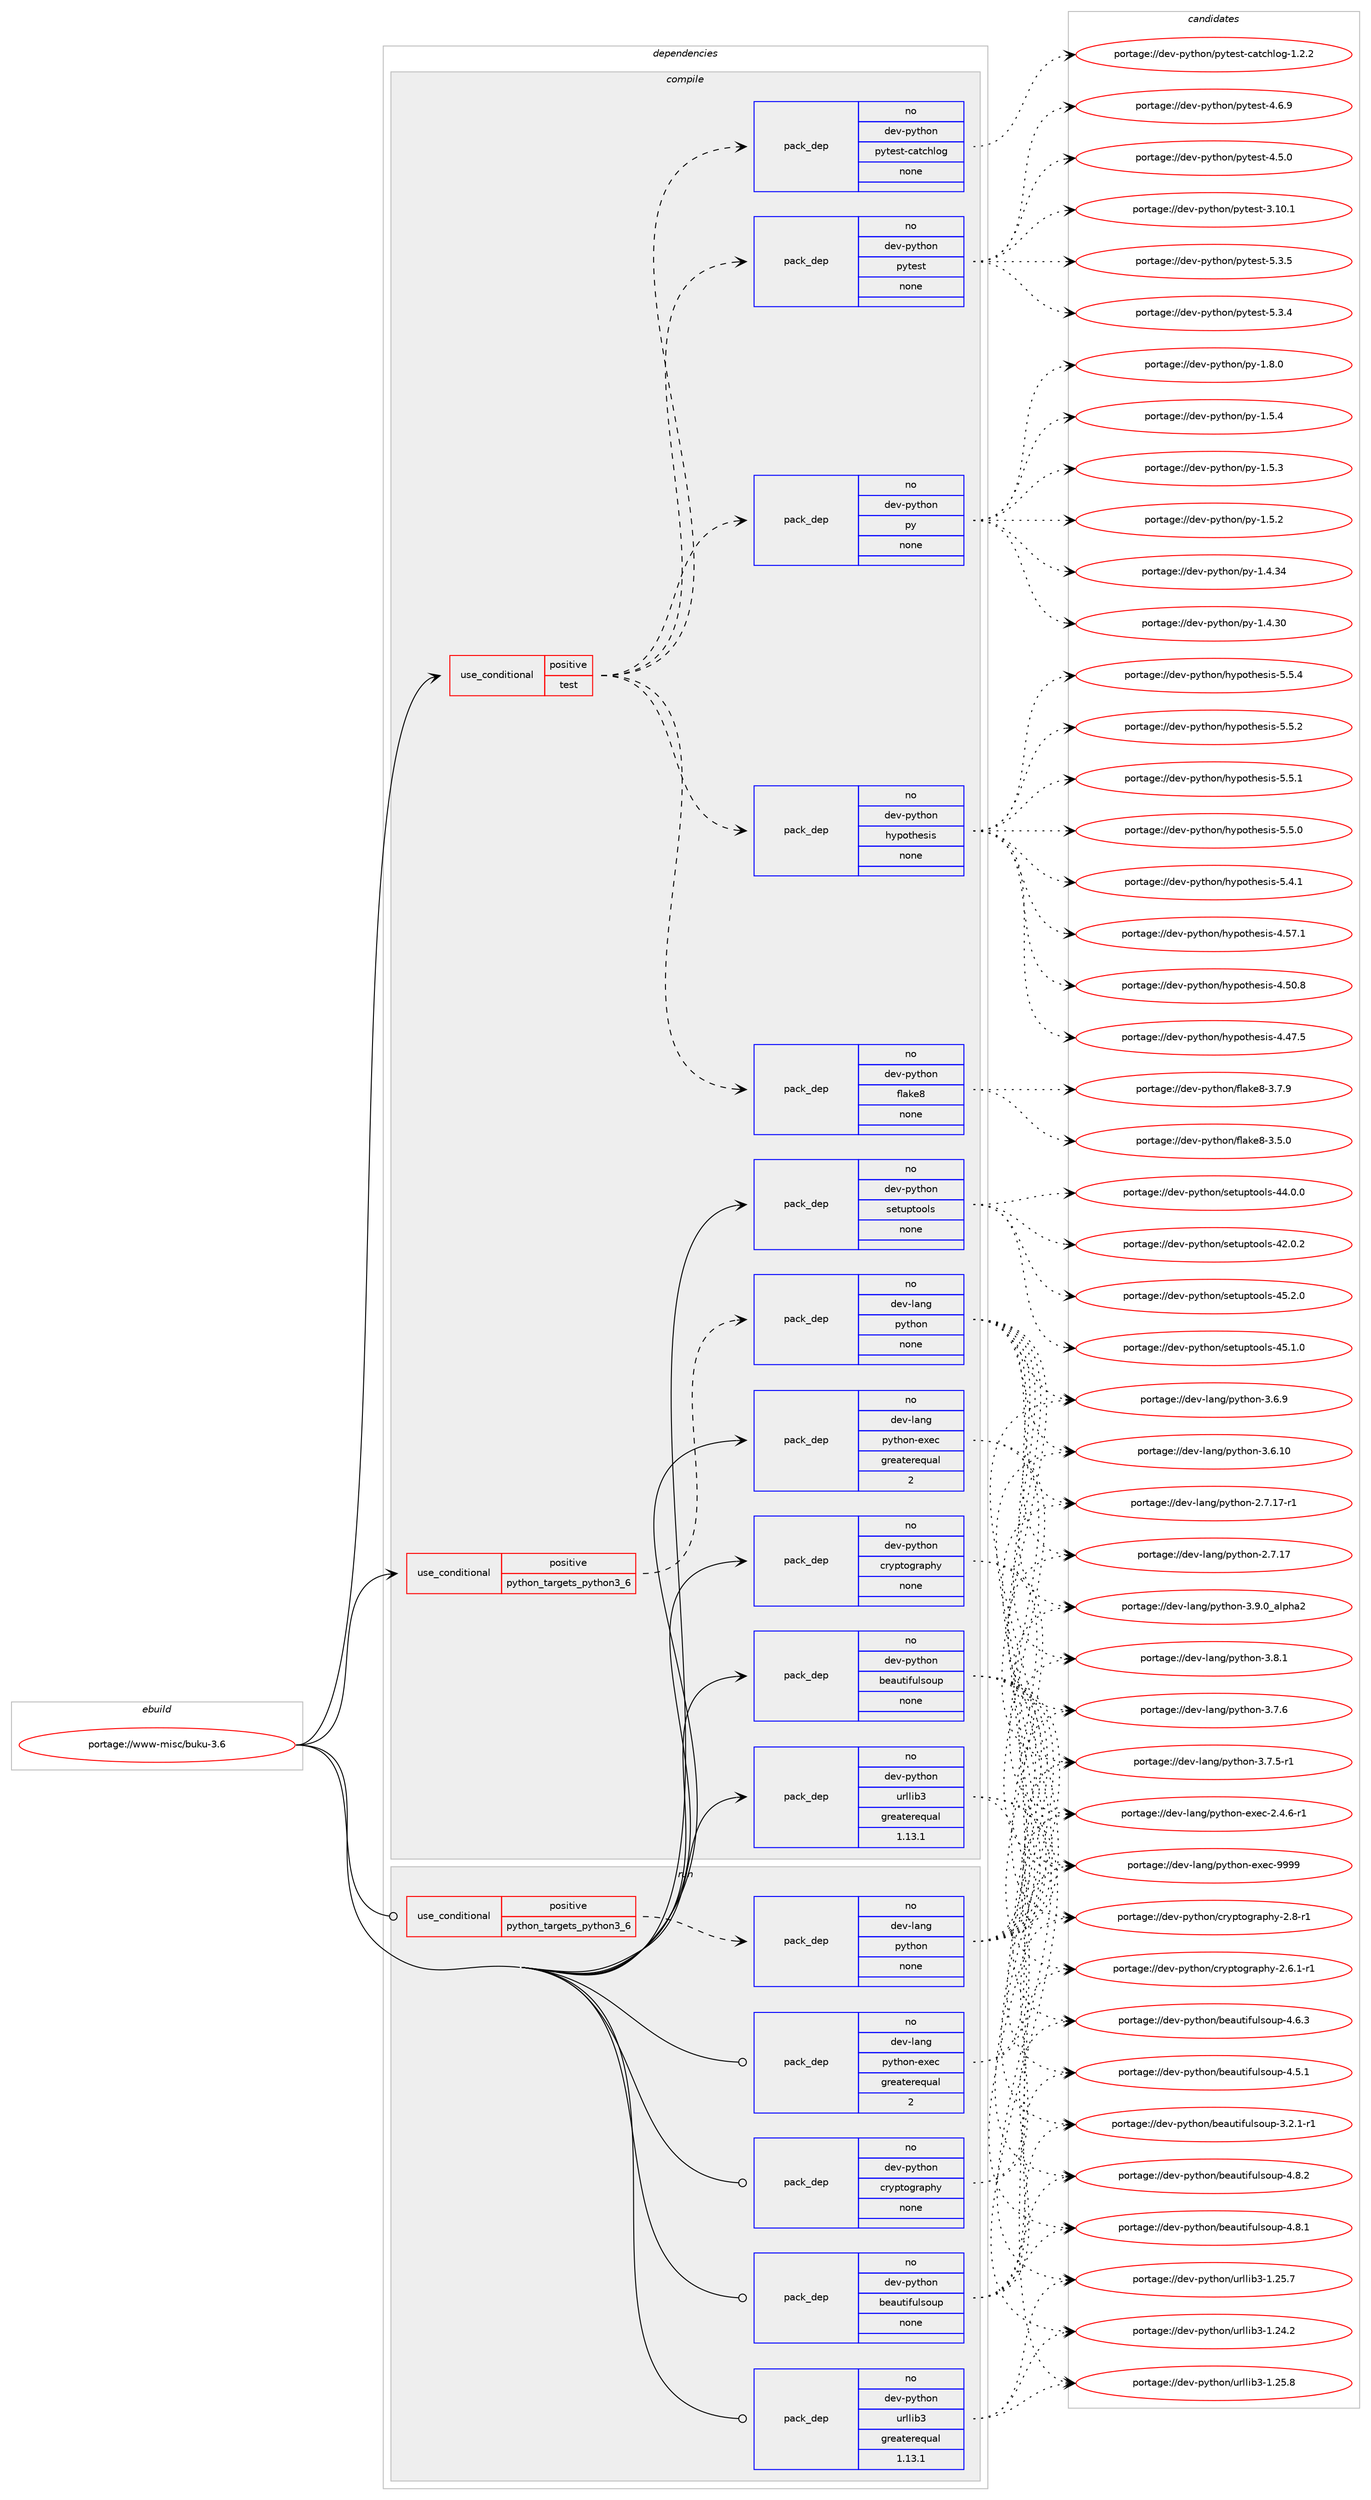 digraph prolog {

# *************
# Graph options
# *************

newrank=true;
concentrate=true;
compound=true;
graph [rankdir=LR,fontname=Helvetica,fontsize=10,ranksep=1.5];#, ranksep=2.5, nodesep=0.2];
edge  [arrowhead=vee];
node  [fontname=Helvetica,fontsize=10];

# **********
# The ebuild
# **********

subgraph cluster_leftcol {
color=gray;
rank=same;
label=<<i>ebuild</i>>;
id [label="portage://www-misc/buku-3.6", color=red, width=4, href="../www-misc/buku-3.6.svg"];
}

# ****************
# The dependencies
# ****************

subgraph cluster_midcol {
color=gray;
label=<<i>dependencies</i>>;
subgraph cluster_compile {
fillcolor="#eeeeee";
style=filled;
label=<<i>compile</i>>;
subgraph cond4511 {
dependency27005 [label=<<TABLE BORDER="0" CELLBORDER="1" CELLSPACING="0" CELLPADDING="4"><TR><TD ROWSPAN="3" CELLPADDING="10">use_conditional</TD></TR><TR><TD>positive</TD></TR><TR><TD>python_targets_python3_6</TD></TR></TABLE>>, shape=none, color=red];
subgraph pack21989 {
dependency27006 [label=<<TABLE BORDER="0" CELLBORDER="1" CELLSPACING="0" CELLPADDING="4" WIDTH="220"><TR><TD ROWSPAN="6" CELLPADDING="30">pack_dep</TD></TR><TR><TD WIDTH="110">no</TD></TR><TR><TD>dev-lang</TD></TR><TR><TD>python</TD></TR><TR><TD>none</TD></TR><TR><TD></TD></TR></TABLE>>, shape=none, color=blue];
}
dependency27005:e -> dependency27006:w [weight=20,style="dashed",arrowhead="vee"];
}
id:e -> dependency27005:w [weight=20,style="solid",arrowhead="vee"];
subgraph cond4512 {
dependency27007 [label=<<TABLE BORDER="0" CELLBORDER="1" CELLSPACING="0" CELLPADDING="4"><TR><TD ROWSPAN="3" CELLPADDING="10">use_conditional</TD></TR><TR><TD>positive</TD></TR><TR><TD>test</TD></TR></TABLE>>, shape=none, color=red];
subgraph pack21990 {
dependency27008 [label=<<TABLE BORDER="0" CELLBORDER="1" CELLSPACING="0" CELLPADDING="4" WIDTH="220"><TR><TD ROWSPAN="6" CELLPADDING="30">pack_dep</TD></TR><TR><TD WIDTH="110">no</TD></TR><TR><TD>dev-python</TD></TR><TR><TD>flake8</TD></TR><TR><TD>none</TD></TR><TR><TD></TD></TR></TABLE>>, shape=none, color=blue];
}
dependency27007:e -> dependency27008:w [weight=20,style="dashed",arrowhead="vee"];
subgraph pack21991 {
dependency27009 [label=<<TABLE BORDER="0" CELLBORDER="1" CELLSPACING="0" CELLPADDING="4" WIDTH="220"><TR><TD ROWSPAN="6" CELLPADDING="30">pack_dep</TD></TR><TR><TD WIDTH="110">no</TD></TR><TR><TD>dev-python</TD></TR><TR><TD>hypothesis</TD></TR><TR><TD>none</TD></TR><TR><TD></TD></TR></TABLE>>, shape=none, color=blue];
}
dependency27007:e -> dependency27009:w [weight=20,style="dashed",arrowhead="vee"];
subgraph pack21992 {
dependency27010 [label=<<TABLE BORDER="0" CELLBORDER="1" CELLSPACING="0" CELLPADDING="4" WIDTH="220"><TR><TD ROWSPAN="6" CELLPADDING="30">pack_dep</TD></TR><TR><TD WIDTH="110">no</TD></TR><TR><TD>dev-python</TD></TR><TR><TD>py</TD></TR><TR><TD>none</TD></TR><TR><TD></TD></TR></TABLE>>, shape=none, color=blue];
}
dependency27007:e -> dependency27010:w [weight=20,style="dashed",arrowhead="vee"];
subgraph pack21993 {
dependency27011 [label=<<TABLE BORDER="0" CELLBORDER="1" CELLSPACING="0" CELLPADDING="4" WIDTH="220"><TR><TD ROWSPAN="6" CELLPADDING="30">pack_dep</TD></TR><TR><TD WIDTH="110">no</TD></TR><TR><TD>dev-python</TD></TR><TR><TD>pytest</TD></TR><TR><TD>none</TD></TR><TR><TD></TD></TR></TABLE>>, shape=none, color=blue];
}
dependency27007:e -> dependency27011:w [weight=20,style="dashed",arrowhead="vee"];
subgraph pack21994 {
dependency27012 [label=<<TABLE BORDER="0" CELLBORDER="1" CELLSPACING="0" CELLPADDING="4" WIDTH="220"><TR><TD ROWSPAN="6" CELLPADDING="30">pack_dep</TD></TR><TR><TD WIDTH="110">no</TD></TR><TR><TD>dev-python</TD></TR><TR><TD>pytest-catchlog</TD></TR><TR><TD>none</TD></TR><TR><TD></TD></TR></TABLE>>, shape=none, color=blue];
}
dependency27007:e -> dependency27012:w [weight=20,style="dashed",arrowhead="vee"];
}
id:e -> dependency27007:w [weight=20,style="solid",arrowhead="vee"];
subgraph pack21995 {
dependency27013 [label=<<TABLE BORDER="0" CELLBORDER="1" CELLSPACING="0" CELLPADDING="4" WIDTH="220"><TR><TD ROWSPAN="6" CELLPADDING="30">pack_dep</TD></TR><TR><TD WIDTH="110">no</TD></TR><TR><TD>dev-lang</TD></TR><TR><TD>python-exec</TD></TR><TR><TD>greaterequal</TD></TR><TR><TD>2</TD></TR></TABLE>>, shape=none, color=blue];
}
id:e -> dependency27013:w [weight=20,style="solid",arrowhead="vee"];
subgraph pack21996 {
dependency27014 [label=<<TABLE BORDER="0" CELLBORDER="1" CELLSPACING="0" CELLPADDING="4" WIDTH="220"><TR><TD ROWSPAN="6" CELLPADDING="30">pack_dep</TD></TR><TR><TD WIDTH="110">no</TD></TR><TR><TD>dev-python</TD></TR><TR><TD>beautifulsoup</TD></TR><TR><TD>none</TD></TR><TR><TD></TD></TR></TABLE>>, shape=none, color=blue];
}
id:e -> dependency27014:w [weight=20,style="solid",arrowhead="vee"];
subgraph pack21997 {
dependency27015 [label=<<TABLE BORDER="0" CELLBORDER="1" CELLSPACING="0" CELLPADDING="4" WIDTH="220"><TR><TD ROWSPAN="6" CELLPADDING="30">pack_dep</TD></TR><TR><TD WIDTH="110">no</TD></TR><TR><TD>dev-python</TD></TR><TR><TD>cryptography</TD></TR><TR><TD>none</TD></TR><TR><TD></TD></TR></TABLE>>, shape=none, color=blue];
}
id:e -> dependency27015:w [weight=20,style="solid",arrowhead="vee"];
subgraph pack21998 {
dependency27016 [label=<<TABLE BORDER="0" CELLBORDER="1" CELLSPACING="0" CELLPADDING="4" WIDTH="220"><TR><TD ROWSPAN="6" CELLPADDING="30">pack_dep</TD></TR><TR><TD WIDTH="110">no</TD></TR><TR><TD>dev-python</TD></TR><TR><TD>setuptools</TD></TR><TR><TD>none</TD></TR><TR><TD></TD></TR></TABLE>>, shape=none, color=blue];
}
id:e -> dependency27016:w [weight=20,style="solid",arrowhead="vee"];
subgraph pack21999 {
dependency27017 [label=<<TABLE BORDER="0" CELLBORDER="1" CELLSPACING="0" CELLPADDING="4" WIDTH="220"><TR><TD ROWSPAN="6" CELLPADDING="30">pack_dep</TD></TR><TR><TD WIDTH="110">no</TD></TR><TR><TD>dev-python</TD></TR><TR><TD>urllib3</TD></TR><TR><TD>greaterequal</TD></TR><TR><TD>1.13.1</TD></TR></TABLE>>, shape=none, color=blue];
}
id:e -> dependency27017:w [weight=20,style="solid",arrowhead="vee"];
}
subgraph cluster_compileandrun {
fillcolor="#eeeeee";
style=filled;
label=<<i>compile and run</i>>;
}
subgraph cluster_run {
fillcolor="#eeeeee";
style=filled;
label=<<i>run</i>>;
subgraph cond4513 {
dependency27018 [label=<<TABLE BORDER="0" CELLBORDER="1" CELLSPACING="0" CELLPADDING="4"><TR><TD ROWSPAN="3" CELLPADDING="10">use_conditional</TD></TR><TR><TD>positive</TD></TR><TR><TD>python_targets_python3_6</TD></TR></TABLE>>, shape=none, color=red];
subgraph pack22000 {
dependency27019 [label=<<TABLE BORDER="0" CELLBORDER="1" CELLSPACING="0" CELLPADDING="4" WIDTH="220"><TR><TD ROWSPAN="6" CELLPADDING="30">pack_dep</TD></TR><TR><TD WIDTH="110">no</TD></TR><TR><TD>dev-lang</TD></TR><TR><TD>python</TD></TR><TR><TD>none</TD></TR><TR><TD></TD></TR></TABLE>>, shape=none, color=blue];
}
dependency27018:e -> dependency27019:w [weight=20,style="dashed",arrowhead="vee"];
}
id:e -> dependency27018:w [weight=20,style="solid",arrowhead="odot"];
subgraph pack22001 {
dependency27020 [label=<<TABLE BORDER="0" CELLBORDER="1" CELLSPACING="0" CELLPADDING="4" WIDTH="220"><TR><TD ROWSPAN="6" CELLPADDING="30">pack_dep</TD></TR><TR><TD WIDTH="110">no</TD></TR><TR><TD>dev-lang</TD></TR><TR><TD>python-exec</TD></TR><TR><TD>greaterequal</TD></TR><TR><TD>2</TD></TR></TABLE>>, shape=none, color=blue];
}
id:e -> dependency27020:w [weight=20,style="solid",arrowhead="odot"];
subgraph pack22002 {
dependency27021 [label=<<TABLE BORDER="0" CELLBORDER="1" CELLSPACING="0" CELLPADDING="4" WIDTH="220"><TR><TD ROWSPAN="6" CELLPADDING="30">pack_dep</TD></TR><TR><TD WIDTH="110">no</TD></TR><TR><TD>dev-python</TD></TR><TR><TD>beautifulsoup</TD></TR><TR><TD>none</TD></TR><TR><TD></TD></TR></TABLE>>, shape=none, color=blue];
}
id:e -> dependency27021:w [weight=20,style="solid",arrowhead="odot"];
subgraph pack22003 {
dependency27022 [label=<<TABLE BORDER="0" CELLBORDER="1" CELLSPACING="0" CELLPADDING="4" WIDTH="220"><TR><TD ROWSPAN="6" CELLPADDING="30">pack_dep</TD></TR><TR><TD WIDTH="110">no</TD></TR><TR><TD>dev-python</TD></TR><TR><TD>cryptography</TD></TR><TR><TD>none</TD></TR><TR><TD></TD></TR></TABLE>>, shape=none, color=blue];
}
id:e -> dependency27022:w [weight=20,style="solid",arrowhead="odot"];
subgraph pack22004 {
dependency27023 [label=<<TABLE BORDER="0" CELLBORDER="1" CELLSPACING="0" CELLPADDING="4" WIDTH="220"><TR><TD ROWSPAN="6" CELLPADDING="30">pack_dep</TD></TR><TR><TD WIDTH="110">no</TD></TR><TR><TD>dev-python</TD></TR><TR><TD>urllib3</TD></TR><TR><TD>greaterequal</TD></TR><TR><TD>1.13.1</TD></TR></TABLE>>, shape=none, color=blue];
}
id:e -> dependency27023:w [weight=20,style="solid",arrowhead="odot"];
}
}

# **************
# The candidates
# **************

subgraph cluster_choices {
rank=same;
color=gray;
label=<<i>candidates</i>>;

subgraph choice21989 {
color=black;
nodesep=1;
choice10010111845108971101034711212111610411111045514657464895971081121049750 [label="portage://dev-lang/python-3.9.0_alpha2", color=red, width=4,href="../dev-lang/python-3.9.0_alpha2.svg"];
choice100101118451089711010347112121116104111110455146564649 [label="portage://dev-lang/python-3.8.1", color=red, width=4,href="../dev-lang/python-3.8.1.svg"];
choice100101118451089711010347112121116104111110455146554654 [label="portage://dev-lang/python-3.7.6", color=red, width=4,href="../dev-lang/python-3.7.6.svg"];
choice1001011184510897110103471121211161041111104551465546534511449 [label="portage://dev-lang/python-3.7.5-r1", color=red, width=4,href="../dev-lang/python-3.7.5-r1.svg"];
choice100101118451089711010347112121116104111110455146544657 [label="portage://dev-lang/python-3.6.9", color=red, width=4,href="../dev-lang/python-3.6.9.svg"];
choice10010111845108971101034711212111610411111045514654464948 [label="portage://dev-lang/python-3.6.10", color=red, width=4,href="../dev-lang/python-3.6.10.svg"];
choice100101118451089711010347112121116104111110455046554649554511449 [label="portage://dev-lang/python-2.7.17-r1", color=red, width=4,href="../dev-lang/python-2.7.17-r1.svg"];
choice10010111845108971101034711212111610411111045504655464955 [label="portage://dev-lang/python-2.7.17", color=red, width=4,href="../dev-lang/python-2.7.17.svg"];
dependency27006:e -> choice10010111845108971101034711212111610411111045514657464895971081121049750:w [style=dotted,weight="100"];
dependency27006:e -> choice100101118451089711010347112121116104111110455146564649:w [style=dotted,weight="100"];
dependency27006:e -> choice100101118451089711010347112121116104111110455146554654:w [style=dotted,weight="100"];
dependency27006:e -> choice1001011184510897110103471121211161041111104551465546534511449:w [style=dotted,weight="100"];
dependency27006:e -> choice100101118451089711010347112121116104111110455146544657:w [style=dotted,weight="100"];
dependency27006:e -> choice10010111845108971101034711212111610411111045514654464948:w [style=dotted,weight="100"];
dependency27006:e -> choice100101118451089711010347112121116104111110455046554649554511449:w [style=dotted,weight="100"];
dependency27006:e -> choice10010111845108971101034711212111610411111045504655464955:w [style=dotted,weight="100"];
}
subgraph choice21990 {
color=black;
nodesep=1;
choice10010111845112121116104111110471021089710710156455146554657 [label="portage://dev-python/flake8-3.7.9", color=red, width=4,href="../dev-python/flake8-3.7.9.svg"];
choice10010111845112121116104111110471021089710710156455146534648 [label="portage://dev-python/flake8-3.5.0", color=red, width=4,href="../dev-python/flake8-3.5.0.svg"];
dependency27008:e -> choice10010111845112121116104111110471021089710710156455146554657:w [style=dotted,weight="100"];
dependency27008:e -> choice10010111845112121116104111110471021089710710156455146534648:w [style=dotted,weight="100"];
}
subgraph choice21991 {
color=black;
nodesep=1;
choice1001011184511212111610411111047104121112111116104101115105115455346534652 [label="portage://dev-python/hypothesis-5.5.4", color=red, width=4,href="../dev-python/hypothesis-5.5.4.svg"];
choice1001011184511212111610411111047104121112111116104101115105115455346534650 [label="portage://dev-python/hypothesis-5.5.2", color=red, width=4,href="../dev-python/hypothesis-5.5.2.svg"];
choice1001011184511212111610411111047104121112111116104101115105115455346534649 [label="portage://dev-python/hypothesis-5.5.1", color=red, width=4,href="../dev-python/hypothesis-5.5.1.svg"];
choice1001011184511212111610411111047104121112111116104101115105115455346534648 [label="portage://dev-python/hypothesis-5.5.0", color=red, width=4,href="../dev-python/hypothesis-5.5.0.svg"];
choice1001011184511212111610411111047104121112111116104101115105115455346524649 [label="portage://dev-python/hypothesis-5.4.1", color=red, width=4,href="../dev-python/hypothesis-5.4.1.svg"];
choice100101118451121211161041111104710412111211111610410111510511545524653554649 [label="portage://dev-python/hypothesis-4.57.1", color=red, width=4,href="../dev-python/hypothesis-4.57.1.svg"];
choice100101118451121211161041111104710412111211111610410111510511545524653484656 [label="portage://dev-python/hypothesis-4.50.8", color=red, width=4,href="../dev-python/hypothesis-4.50.8.svg"];
choice100101118451121211161041111104710412111211111610410111510511545524652554653 [label="portage://dev-python/hypothesis-4.47.5", color=red, width=4,href="../dev-python/hypothesis-4.47.5.svg"];
dependency27009:e -> choice1001011184511212111610411111047104121112111116104101115105115455346534652:w [style=dotted,weight="100"];
dependency27009:e -> choice1001011184511212111610411111047104121112111116104101115105115455346534650:w [style=dotted,weight="100"];
dependency27009:e -> choice1001011184511212111610411111047104121112111116104101115105115455346534649:w [style=dotted,weight="100"];
dependency27009:e -> choice1001011184511212111610411111047104121112111116104101115105115455346534648:w [style=dotted,weight="100"];
dependency27009:e -> choice1001011184511212111610411111047104121112111116104101115105115455346524649:w [style=dotted,weight="100"];
dependency27009:e -> choice100101118451121211161041111104710412111211111610410111510511545524653554649:w [style=dotted,weight="100"];
dependency27009:e -> choice100101118451121211161041111104710412111211111610410111510511545524653484656:w [style=dotted,weight="100"];
dependency27009:e -> choice100101118451121211161041111104710412111211111610410111510511545524652554653:w [style=dotted,weight="100"];
}
subgraph choice21992 {
color=black;
nodesep=1;
choice1001011184511212111610411111047112121454946564648 [label="portage://dev-python/py-1.8.0", color=red, width=4,href="../dev-python/py-1.8.0.svg"];
choice1001011184511212111610411111047112121454946534652 [label="portage://dev-python/py-1.5.4", color=red, width=4,href="../dev-python/py-1.5.4.svg"];
choice1001011184511212111610411111047112121454946534651 [label="portage://dev-python/py-1.5.3", color=red, width=4,href="../dev-python/py-1.5.3.svg"];
choice1001011184511212111610411111047112121454946534650 [label="portage://dev-python/py-1.5.2", color=red, width=4,href="../dev-python/py-1.5.2.svg"];
choice100101118451121211161041111104711212145494652465152 [label="portage://dev-python/py-1.4.34", color=red, width=4,href="../dev-python/py-1.4.34.svg"];
choice100101118451121211161041111104711212145494652465148 [label="portage://dev-python/py-1.4.30", color=red, width=4,href="../dev-python/py-1.4.30.svg"];
dependency27010:e -> choice1001011184511212111610411111047112121454946564648:w [style=dotted,weight="100"];
dependency27010:e -> choice1001011184511212111610411111047112121454946534652:w [style=dotted,weight="100"];
dependency27010:e -> choice1001011184511212111610411111047112121454946534651:w [style=dotted,weight="100"];
dependency27010:e -> choice1001011184511212111610411111047112121454946534650:w [style=dotted,weight="100"];
dependency27010:e -> choice100101118451121211161041111104711212145494652465152:w [style=dotted,weight="100"];
dependency27010:e -> choice100101118451121211161041111104711212145494652465148:w [style=dotted,weight="100"];
}
subgraph choice21993 {
color=black;
nodesep=1;
choice1001011184511212111610411111047112121116101115116455346514653 [label="portage://dev-python/pytest-5.3.5", color=red, width=4,href="../dev-python/pytest-5.3.5.svg"];
choice1001011184511212111610411111047112121116101115116455346514652 [label="portage://dev-python/pytest-5.3.4", color=red, width=4,href="../dev-python/pytest-5.3.4.svg"];
choice1001011184511212111610411111047112121116101115116455246544657 [label="portage://dev-python/pytest-4.6.9", color=red, width=4,href="../dev-python/pytest-4.6.9.svg"];
choice1001011184511212111610411111047112121116101115116455246534648 [label="portage://dev-python/pytest-4.5.0", color=red, width=4,href="../dev-python/pytest-4.5.0.svg"];
choice100101118451121211161041111104711212111610111511645514649484649 [label="portage://dev-python/pytest-3.10.1", color=red, width=4,href="../dev-python/pytest-3.10.1.svg"];
dependency27011:e -> choice1001011184511212111610411111047112121116101115116455346514653:w [style=dotted,weight="100"];
dependency27011:e -> choice1001011184511212111610411111047112121116101115116455346514652:w [style=dotted,weight="100"];
dependency27011:e -> choice1001011184511212111610411111047112121116101115116455246544657:w [style=dotted,weight="100"];
dependency27011:e -> choice1001011184511212111610411111047112121116101115116455246534648:w [style=dotted,weight="100"];
dependency27011:e -> choice100101118451121211161041111104711212111610111511645514649484649:w [style=dotted,weight="100"];
}
subgraph choice21994 {
color=black;
nodesep=1;
choice100101118451121211161041111104711212111610111511645999711699104108111103454946504650 [label="portage://dev-python/pytest-catchlog-1.2.2", color=red, width=4,href="../dev-python/pytest-catchlog-1.2.2.svg"];
dependency27012:e -> choice100101118451121211161041111104711212111610111511645999711699104108111103454946504650:w [style=dotted,weight="100"];
}
subgraph choice21995 {
color=black;
nodesep=1;
choice10010111845108971101034711212111610411111045101120101994557575757 [label="portage://dev-lang/python-exec-9999", color=red, width=4,href="../dev-lang/python-exec-9999.svg"];
choice10010111845108971101034711212111610411111045101120101994550465246544511449 [label="portage://dev-lang/python-exec-2.4.6-r1", color=red, width=4,href="../dev-lang/python-exec-2.4.6-r1.svg"];
dependency27013:e -> choice10010111845108971101034711212111610411111045101120101994557575757:w [style=dotted,weight="100"];
dependency27013:e -> choice10010111845108971101034711212111610411111045101120101994550465246544511449:w [style=dotted,weight="100"];
}
subgraph choice21996 {
color=black;
nodesep=1;
choice10010111845112121116104111110479810197117116105102117108115111117112455246564650 [label="portage://dev-python/beautifulsoup-4.8.2", color=red, width=4,href="../dev-python/beautifulsoup-4.8.2.svg"];
choice10010111845112121116104111110479810197117116105102117108115111117112455246564649 [label="portage://dev-python/beautifulsoup-4.8.1", color=red, width=4,href="../dev-python/beautifulsoup-4.8.1.svg"];
choice10010111845112121116104111110479810197117116105102117108115111117112455246544651 [label="portage://dev-python/beautifulsoup-4.6.3", color=red, width=4,href="../dev-python/beautifulsoup-4.6.3.svg"];
choice10010111845112121116104111110479810197117116105102117108115111117112455246534649 [label="portage://dev-python/beautifulsoup-4.5.1", color=red, width=4,href="../dev-python/beautifulsoup-4.5.1.svg"];
choice100101118451121211161041111104798101971171161051021171081151111171124551465046494511449 [label="portage://dev-python/beautifulsoup-3.2.1-r1", color=red, width=4,href="../dev-python/beautifulsoup-3.2.1-r1.svg"];
dependency27014:e -> choice10010111845112121116104111110479810197117116105102117108115111117112455246564650:w [style=dotted,weight="100"];
dependency27014:e -> choice10010111845112121116104111110479810197117116105102117108115111117112455246564649:w [style=dotted,weight="100"];
dependency27014:e -> choice10010111845112121116104111110479810197117116105102117108115111117112455246544651:w [style=dotted,weight="100"];
dependency27014:e -> choice10010111845112121116104111110479810197117116105102117108115111117112455246534649:w [style=dotted,weight="100"];
dependency27014:e -> choice100101118451121211161041111104798101971171161051021171081151111171124551465046494511449:w [style=dotted,weight="100"];
}
subgraph choice21997 {
color=black;
nodesep=1;
choice10010111845112121116104111110479911412111211611110311497112104121455046564511449 [label="portage://dev-python/cryptography-2.8-r1", color=red, width=4,href="../dev-python/cryptography-2.8-r1.svg"];
choice100101118451121211161041111104799114121112116111103114971121041214550465446494511449 [label="portage://dev-python/cryptography-2.6.1-r1", color=red, width=4,href="../dev-python/cryptography-2.6.1-r1.svg"];
dependency27015:e -> choice10010111845112121116104111110479911412111211611110311497112104121455046564511449:w [style=dotted,weight="100"];
dependency27015:e -> choice100101118451121211161041111104799114121112116111103114971121041214550465446494511449:w [style=dotted,weight="100"];
}
subgraph choice21998 {
color=black;
nodesep=1;
choice100101118451121211161041111104711510111611711211611111110811545525346504648 [label="portage://dev-python/setuptools-45.2.0", color=red, width=4,href="../dev-python/setuptools-45.2.0.svg"];
choice100101118451121211161041111104711510111611711211611111110811545525346494648 [label="portage://dev-python/setuptools-45.1.0", color=red, width=4,href="../dev-python/setuptools-45.1.0.svg"];
choice100101118451121211161041111104711510111611711211611111110811545525246484648 [label="portage://dev-python/setuptools-44.0.0", color=red, width=4,href="../dev-python/setuptools-44.0.0.svg"];
choice100101118451121211161041111104711510111611711211611111110811545525046484650 [label="portage://dev-python/setuptools-42.0.2", color=red, width=4,href="../dev-python/setuptools-42.0.2.svg"];
dependency27016:e -> choice100101118451121211161041111104711510111611711211611111110811545525346504648:w [style=dotted,weight="100"];
dependency27016:e -> choice100101118451121211161041111104711510111611711211611111110811545525346494648:w [style=dotted,weight="100"];
dependency27016:e -> choice100101118451121211161041111104711510111611711211611111110811545525246484648:w [style=dotted,weight="100"];
dependency27016:e -> choice100101118451121211161041111104711510111611711211611111110811545525046484650:w [style=dotted,weight="100"];
}
subgraph choice21999 {
color=black;
nodesep=1;
choice1001011184511212111610411111047117114108108105985145494650534656 [label="portage://dev-python/urllib3-1.25.8", color=red, width=4,href="../dev-python/urllib3-1.25.8.svg"];
choice1001011184511212111610411111047117114108108105985145494650534655 [label="portage://dev-python/urllib3-1.25.7", color=red, width=4,href="../dev-python/urllib3-1.25.7.svg"];
choice1001011184511212111610411111047117114108108105985145494650524650 [label="portage://dev-python/urllib3-1.24.2", color=red, width=4,href="../dev-python/urllib3-1.24.2.svg"];
dependency27017:e -> choice1001011184511212111610411111047117114108108105985145494650534656:w [style=dotted,weight="100"];
dependency27017:e -> choice1001011184511212111610411111047117114108108105985145494650534655:w [style=dotted,weight="100"];
dependency27017:e -> choice1001011184511212111610411111047117114108108105985145494650524650:w [style=dotted,weight="100"];
}
subgraph choice22000 {
color=black;
nodesep=1;
choice10010111845108971101034711212111610411111045514657464895971081121049750 [label="portage://dev-lang/python-3.9.0_alpha2", color=red, width=4,href="../dev-lang/python-3.9.0_alpha2.svg"];
choice100101118451089711010347112121116104111110455146564649 [label="portage://dev-lang/python-3.8.1", color=red, width=4,href="../dev-lang/python-3.8.1.svg"];
choice100101118451089711010347112121116104111110455146554654 [label="portage://dev-lang/python-3.7.6", color=red, width=4,href="../dev-lang/python-3.7.6.svg"];
choice1001011184510897110103471121211161041111104551465546534511449 [label="portage://dev-lang/python-3.7.5-r1", color=red, width=4,href="../dev-lang/python-3.7.5-r1.svg"];
choice100101118451089711010347112121116104111110455146544657 [label="portage://dev-lang/python-3.6.9", color=red, width=4,href="../dev-lang/python-3.6.9.svg"];
choice10010111845108971101034711212111610411111045514654464948 [label="portage://dev-lang/python-3.6.10", color=red, width=4,href="../dev-lang/python-3.6.10.svg"];
choice100101118451089711010347112121116104111110455046554649554511449 [label="portage://dev-lang/python-2.7.17-r1", color=red, width=4,href="../dev-lang/python-2.7.17-r1.svg"];
choice10010111845108971101034711212111610411111045504655464955 [label="portage://dev-lang/python-2.7.17", color=red, width=4,href="../dev-lang/python-2.7.17.svg"];
dependency27019:e -> choice10010111845108971101034711212111610411111045514657464895971081121049750:w [style=dotted,weight="100"];
dependency27019:e -> choice100101118451089711010347112121116104111110455146564649:w [style=dotted,weight="100"];
dependency27019:e -> choice100101118451089711010347112121116104111110455146554654:w [style=dotted,weight="100"];
dependency27019:e -> choice1001011184510897110103471121211161041111104551465546534511449:w [style=dotted,weight="100"];
dependency27019:e -> choice100101118451089711010347112121116104111110455146544657:w [style=dotted,weight="100"];
dependency27019:e -> choice10010111845108971101034711212111610411111045514654464948:w [style=dotted,weight="100"];
dependency27019:e -> choice100101118451089711010347112121116104111110455046554649554511449:w [style=dotted,weight="100"];
dependency27019:e -> choice10010111845108971101034711212111610411111045504655464955:w [style=dotted,weight="100"];
}
subgraph choice22001 {
color=black;
nodesep=1;
choice10010111845108971101034711212111610411111045101120101994557575757 [label="portage://dev-lang/python-exec-9999", color=red, width=4,href="../dev-lang/python-exec-9999.svg"];
choice10010111845108971101034711212111610411111045101120101994550465246544511449 [label="portage://dev-lang/python-exec-2.4.6-r1", color=red, width=4,href="../dev-lang/python-exec-2.4.6-r1.svg"];
dependency27020:e -> choice10010111845108971101034711212111610411111045101120101994557575757:w [style=dotted,weight="100"];
dependency27020:e -> choice10010111845108971101034711212111610411111045101120101994550465246544511449:w [style=dotted,weight="100"];
}
subgraph choice22002 {
color=black;
nodesep=1;
choice10010111845112121116104111110479810197117116105102117108115111117112455246564650 [label="portage://dev-python/beautifulsoup-4.8.2", color=red, width=4,href="../dev-python/beautifulsoup-4.8.2.svg"];
choice10010111845112121116104111110479810197117116105102117108115111117112455246564649 [label="portage://dev-python/beautifulsoup-4.8.1", color=red, width=4,href="../dev-python/beautifulsoup-4.8.1.svg"];
choice10010111845112121116104111110479810197117116105102117108115111117112455246544651 [label="portage://dev-python/beautifulsoup-4.6.3", color=red, width=4,href="../dev-python/beautifulsoup-4.6.3.svg"];
choice10010111845112121116104111110479810197117116105102117108115111117112455246534649 [label="portage://dev-python/beautifulsoup-4.5.1", color=red, width=4,href="../dev-python/beautifulsoup-4.5.1.svg"];
choice100101118451121211161041111104798101971171161051021171081151111171124551465046494511449 [label="portage://dev-python/beautifulsoup-3.2.1-r1", color=red, width=4,href="../dev-python/beautifulsoup-3.2.1-r1.svg"];
dependency27021:e -> choice10010111845112121116104111110479810197117116105102117108115111117112455246564650:w [style=dotted,weight="100"];
dependency27021:e -> choice10010111845112121116104111110479810197117116105102117108115111117112455246564649:w [style=dotted,weight="100"];
dependency27021:e -> choice10010111845112121116104111110479810197117116105102117108115111117112455246544651:w [style=dotted,weight="100"];
dependency27021:e -> choice10010111845112121116104111110479810197117116105102117108115111117112455246534649:w [style=dotted,weight="100"];
dependency27021:e -> choice100101118451121211161041111104798101971171161051021171081151111171124551465046494511449:w [style=dotted,weight="100"];
}
subgraph choice22003 {
color=black;
nodesep=1;
choice10010111845112121116104111110479911412111211611110311497112104121455046564511449 [label="portage://dev-python/cryptography-2.8-r1", color=red, width=4,href="../dev-python/cryptography-2.8-r1.svg"];
choice100101118451121211161041111104799114121112116111103114971121041214550465446494511449 [label="portage://dev-python/cryptography-2.6.1-r1", color=red, width=4,href="../dev-python/cryptography-2.6.1-r1.svg"];
dependency27022:e -> choice10010111845112121116104111110479911412111211611110311497112104121455046564511449:w [style=dotted,weight="100"];
dependency27022:e -> choice100101118451121211161041111104799114121112116111103114971121041214550465446494511449:w [style=dotted,weight="100"];
}
subgraph choice22004 {
color=black;
nodesep=1;
choice1001011184511212111610411111047117114108108105985145494650534656 [label="portage://dev-python/urllib3-1.25.8", color=red, width=4,href="../dev-python/urllib3-1.25.8.svg"];
choice1001011184511212111610411111047117114108108105985145494650534655 [label="portage://dev-python/urllib3-1.25.7", color=red, width=4,href="../dev-python/urllib3-1.25.7.svg"];
choice1001011184511212111610411111047117114108108105985145494650524650 [label="portage://dev-python/urllib3-1.24.2", color=red, width=4,href="../dev-python/urllib3-1.24.2.svg"];
dependency27023:e -> choice1001011184511212111610411111047117114108108105985145494650534656:w [style=dotted,weight="100"];
dependency27023:e -> choice1001011184511212111610411111047117114108108105985145494650534655:w [style=dotted,weight="100"];
dependency27023:e -> choice1001011184511212111610411111047117114108108105985145494650524650:w [style=dotted,weight="100"];
}
}

}
